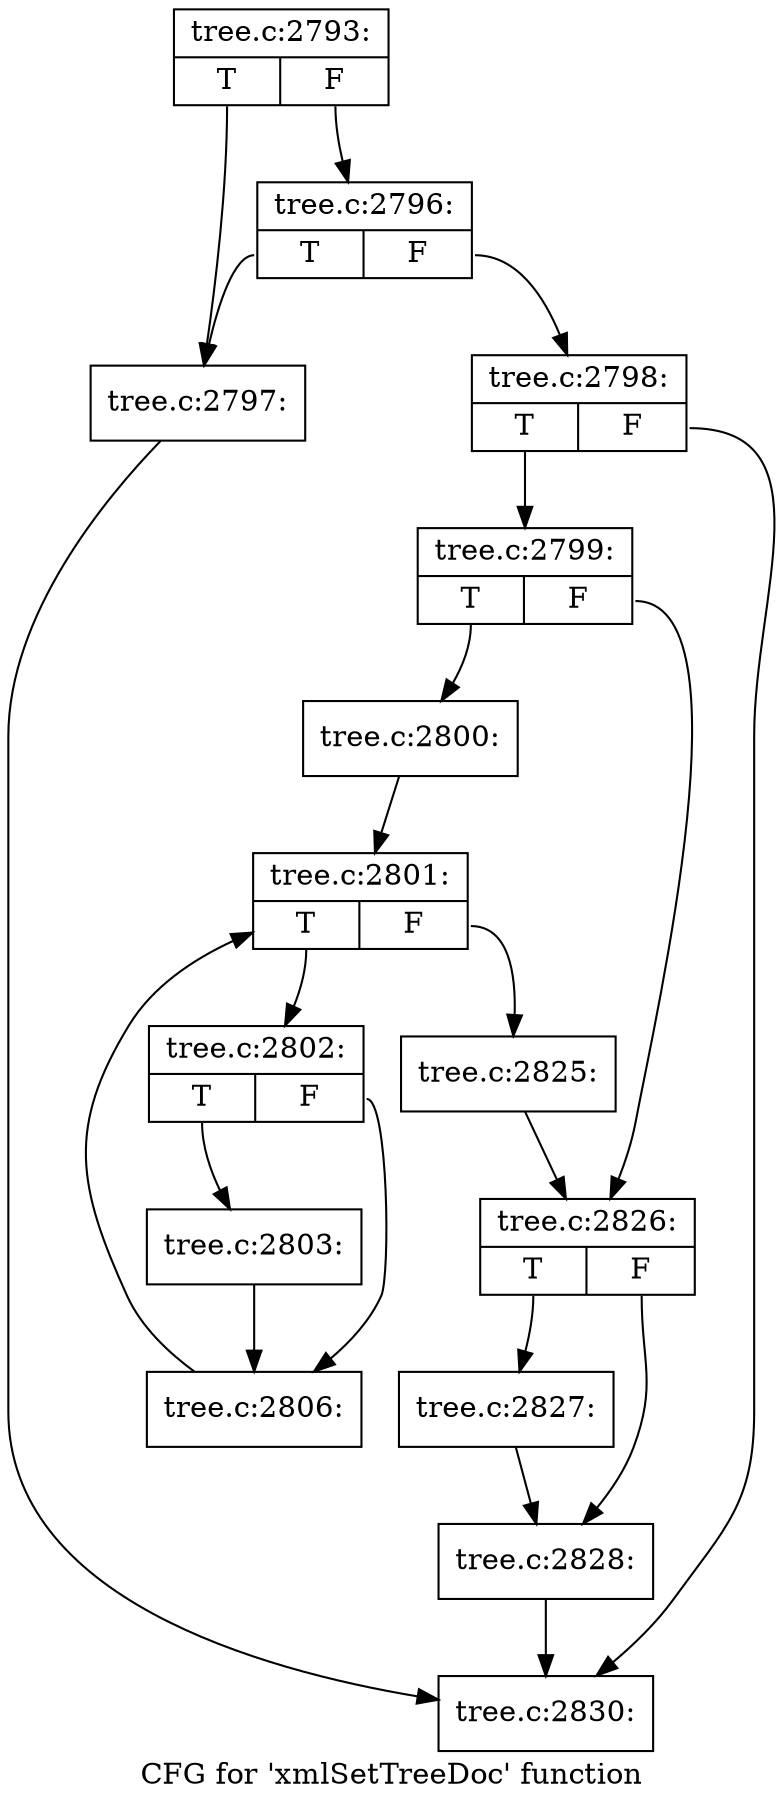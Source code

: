 digraph "CFG for 'xmlSetTreeDoc' function" {
	label="CFG for 'xmlSetTreeDoc' function";

	Node0x43ccd90 [shape=record,label="{tree.c:2793:|{<s0>T|<s1>F}}"];
	Node0x43ccd90:s0 -> Node0x43cc160;
	Node0x43ccd90:s1 -> Node0x43cd950;
	Node0x43cd950 [shape=record,label="{tree.c:2796:|{<s0>T|<s1>F}}"];
	Node0x43cd950:s0 -> Node0x43cc160;
	Node0x43cd950:s1 -> Node0x43cd900;
	Node0x43cc160 [shape=record,label="{tree.c:2797:}"];
	Node0x43cc160 -> Node0x43ce0e0;
	Node0x43cd900 [shape=record,label="{tree.c:2798:|{<s0>T|<s1>F}}"];
	Node0x43cd900:s0 -> Node0x43ce090;
	Node0x43cd900:s1 -> Node0x43ce0e0;
	Node0x43ce090 [shape=record,label="{tree.c:2799:|{<s0>T|<s1>F}}"];
	Node0x43ce090:s0 -> Node0x43ce630;
	Node0x43ce090:s1 -> Node0x43ce680;
	Node0x43ce630 [shape=record,label="{tree.c:2800:}"];
	Node0x43ce630 -> Node0x43cece0;
	Node0x43cece0 [shape=record,label="{tree.c:2801:|{<s0>T|<s1>F}}"];
	Node0x43cece0:s0 -> Node0x43ceeb0;
	Node0x43cece0:s1 -> Node0x43cef00;
	Node0x43ceeb0 [shape=record,label="{tree.c:2802:|{<s0>T|<s1>F}}"];
	Node0x43ceeb0:s0 -> Node0x42f2f60;
	Node0x43ceeb0:s1 -> Node0x42f2fb0;
	Node0x42f2f60 [shape=record,label="{tree.c:2803:}"];
	Node0x42f2f60 -> Node0x42f2fb0;
	Node0x42f2fb0 [shape=record,label="{tree.c:2806:}"];
	Node0x42f2fb0 -> Node0x43cece0;
	Node0x43cef00 [shape=record,label="{tree.c:2825:}"];
	Node0x43cef00 -> Node0x43ce680;
	Node0x43ce680 [shape=record,label="{tree.c:2826:|{<s0>T|<s1>F}}"];
	Node0x43ce680:s0 -> Node0x42f4230;
	Node0x43ce680:s1 -> Node0x42f4560;
	Node0x42f4230 [shape=record,label="{tree.c:2827:}"];
	Node0x42f4230 -> Node0x42f4560;
	Node0x42f4560 [shape=record,label="{tree.c:2828:}"];
	Node0x42f4560 -> Node0x43ce0e0;
	Node0x43ce0e0 [shape=record,label="{tree.c:2830:}"];
}
